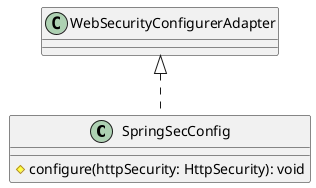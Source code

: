 @startuml SpringSecConfig
class SpringSecConfig {
 # configure(httpSecurity: HttpSecurity): void
}

WebSecurityConfigurerAdapter <|.. SpringSecConfig
@enduml